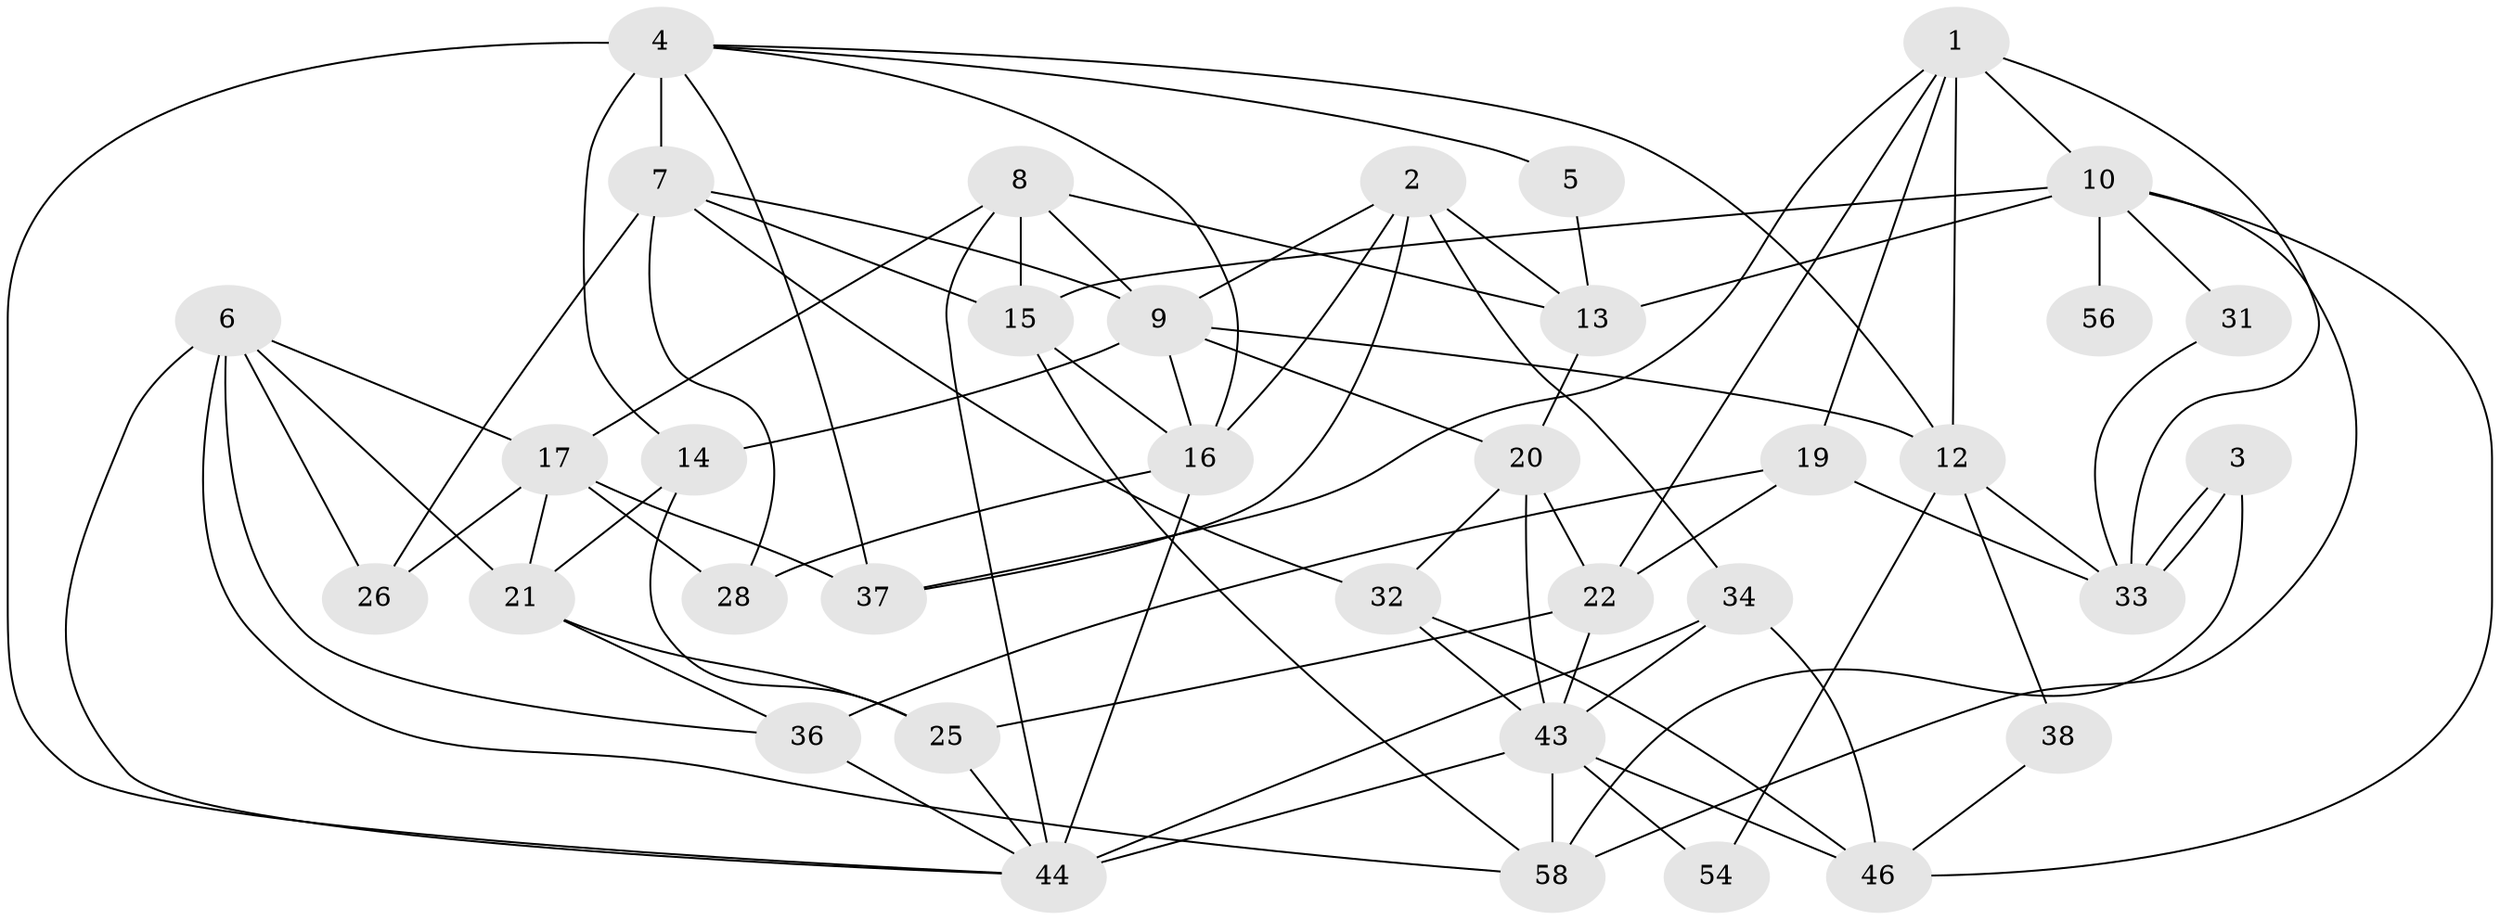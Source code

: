 // Generated by graph-tools (version 1.1) at 2025/52/02/27/25 19:52:08]
// undirected, 36 vertices, 85 edges
graph export_dot {
graph [start="1"]
  node [color=gray90,style=filled];
  1 [super="+23"];
  2 [super="+41"];
  3;
  4 [super="+18"];
  5;
  6 [super="+11"];
  7 [super="+42"];
  8 [super="+50"];
  9 [super="+29"];
  10 [super="+51"];
  12 [super="+35"];
  13 [super="+49"];
  14 [super="+27"];
  15;
  16 [super="+40"];
  17 [super="+39"];
  19 [super="+24"];
  20 [super="+55"];
  21 [super="+30"];
  22 [super="+52"];
  25;
  26;
  28;
  31;
  32 [super="+59"];
  33 [super="+48"];
  34 [super="+53"];
  36 [super="+45"];
  37;
  38;
  43 [super="+47"];
  44 [super="+57"];
  46 [super="+60"];
  54;
  56;
  58;
  1 -- 12;
  1 -- 37;
  1 -- 33;
  1 -- 10;
  1 -- 22;
  1 -- 19;
  2 -- 16;
  2 -- 34;
  2 -- 37;
  2 -- 13;
  2 -- 9;
  3 -- 33 [weight=2];
  3 -- 33;
  3 -- 58;
  4 -- 7 [weight=3];
  4 -- 14;
  4 -- 37;
  4 -- 16;
  4 -- 5;
  4 -- 44;
  4 -- 12;
  5 -- 13;
  6 -- 44;
  6 -- 17;
  6 -- 26;
  6 -- 58;
  6 -- 36;
  6 -- 21;
  7 -- 9;
  7 -- 26;
  7 -- 28;
  7 -- 15;
  7 -- 32;
  8 -- 17;
  8 -- 15;
  8 -- 44;
  8 -- 13;
  8 -- 9;
  9 -- 14;
  9 -- 20 [weight=2];
  9 -- 16;
  9 -- 12;
  10 -- 15;
  10 -- 56 [weight=2];
  10 -- 13 [weight=2];
  10 -- 58;
  10 -- 31;
  10 -- 46;
  12 -- 33;
  12 -- 54;
  12 -- 38;
  13 -- 20;
  14 -- 25;
  14 -- 21;
  15 -- 58;
  15 -- 16;
  16 -- 28;
  16 -- 44;
  17 -- 37;
  17 -- 28;
  17 -- 26;
  17 -- 21;
  19 -- 36 [weight=2];
  19 -- 33;
  19 -- 22;
  20 -- 43;
  20 -- 22;
  20 -- 32;
  21 -- 36;
  21 -- 25;
  22 -- 43;
  22 -- 25;
  25 -- 44;
  31 -- 33;
  32 -- 46;
  32 -- 43;
  34 -- 44 [weight=2];
  34 -- 43;
  34 -- 46;
  36 -- 44;
  38 -- 46;
  43 -- 46;
  43 -- 58;
  43 -- 54;
  43 -- 44;
}
